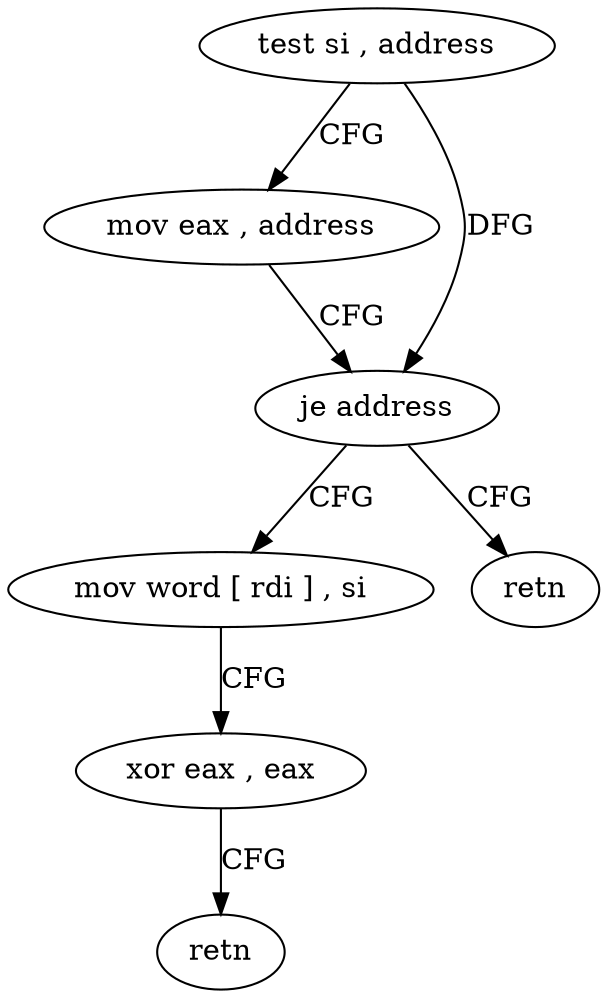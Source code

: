 digraph "func" {
"208832" [label = "test si , address" ]
"208837" [label = "mov eax , address" ]
"208842" [label = "je address" ]
"208848" [label = "mov word [ rdi ] , si" ]
"208844" [label = "retn" ]
"208851" [label = "xor eax , eax" ]
"208853" [label = "retn" ]
"208832" -> "208837" [ label = "CFG" ]
"208832" -> "208842" [ label = "DFG" ]
"208837" -> "208842" [ label = "CFG" ]
"208842" -> "208848" [ label = "CFG" ]
"208842" -> "208844" [ label = "CFG" ]
"208848" -> "208851" [ label = "CFG" ]
"208851" -> "208853" [ label = "CFG" ]
}

